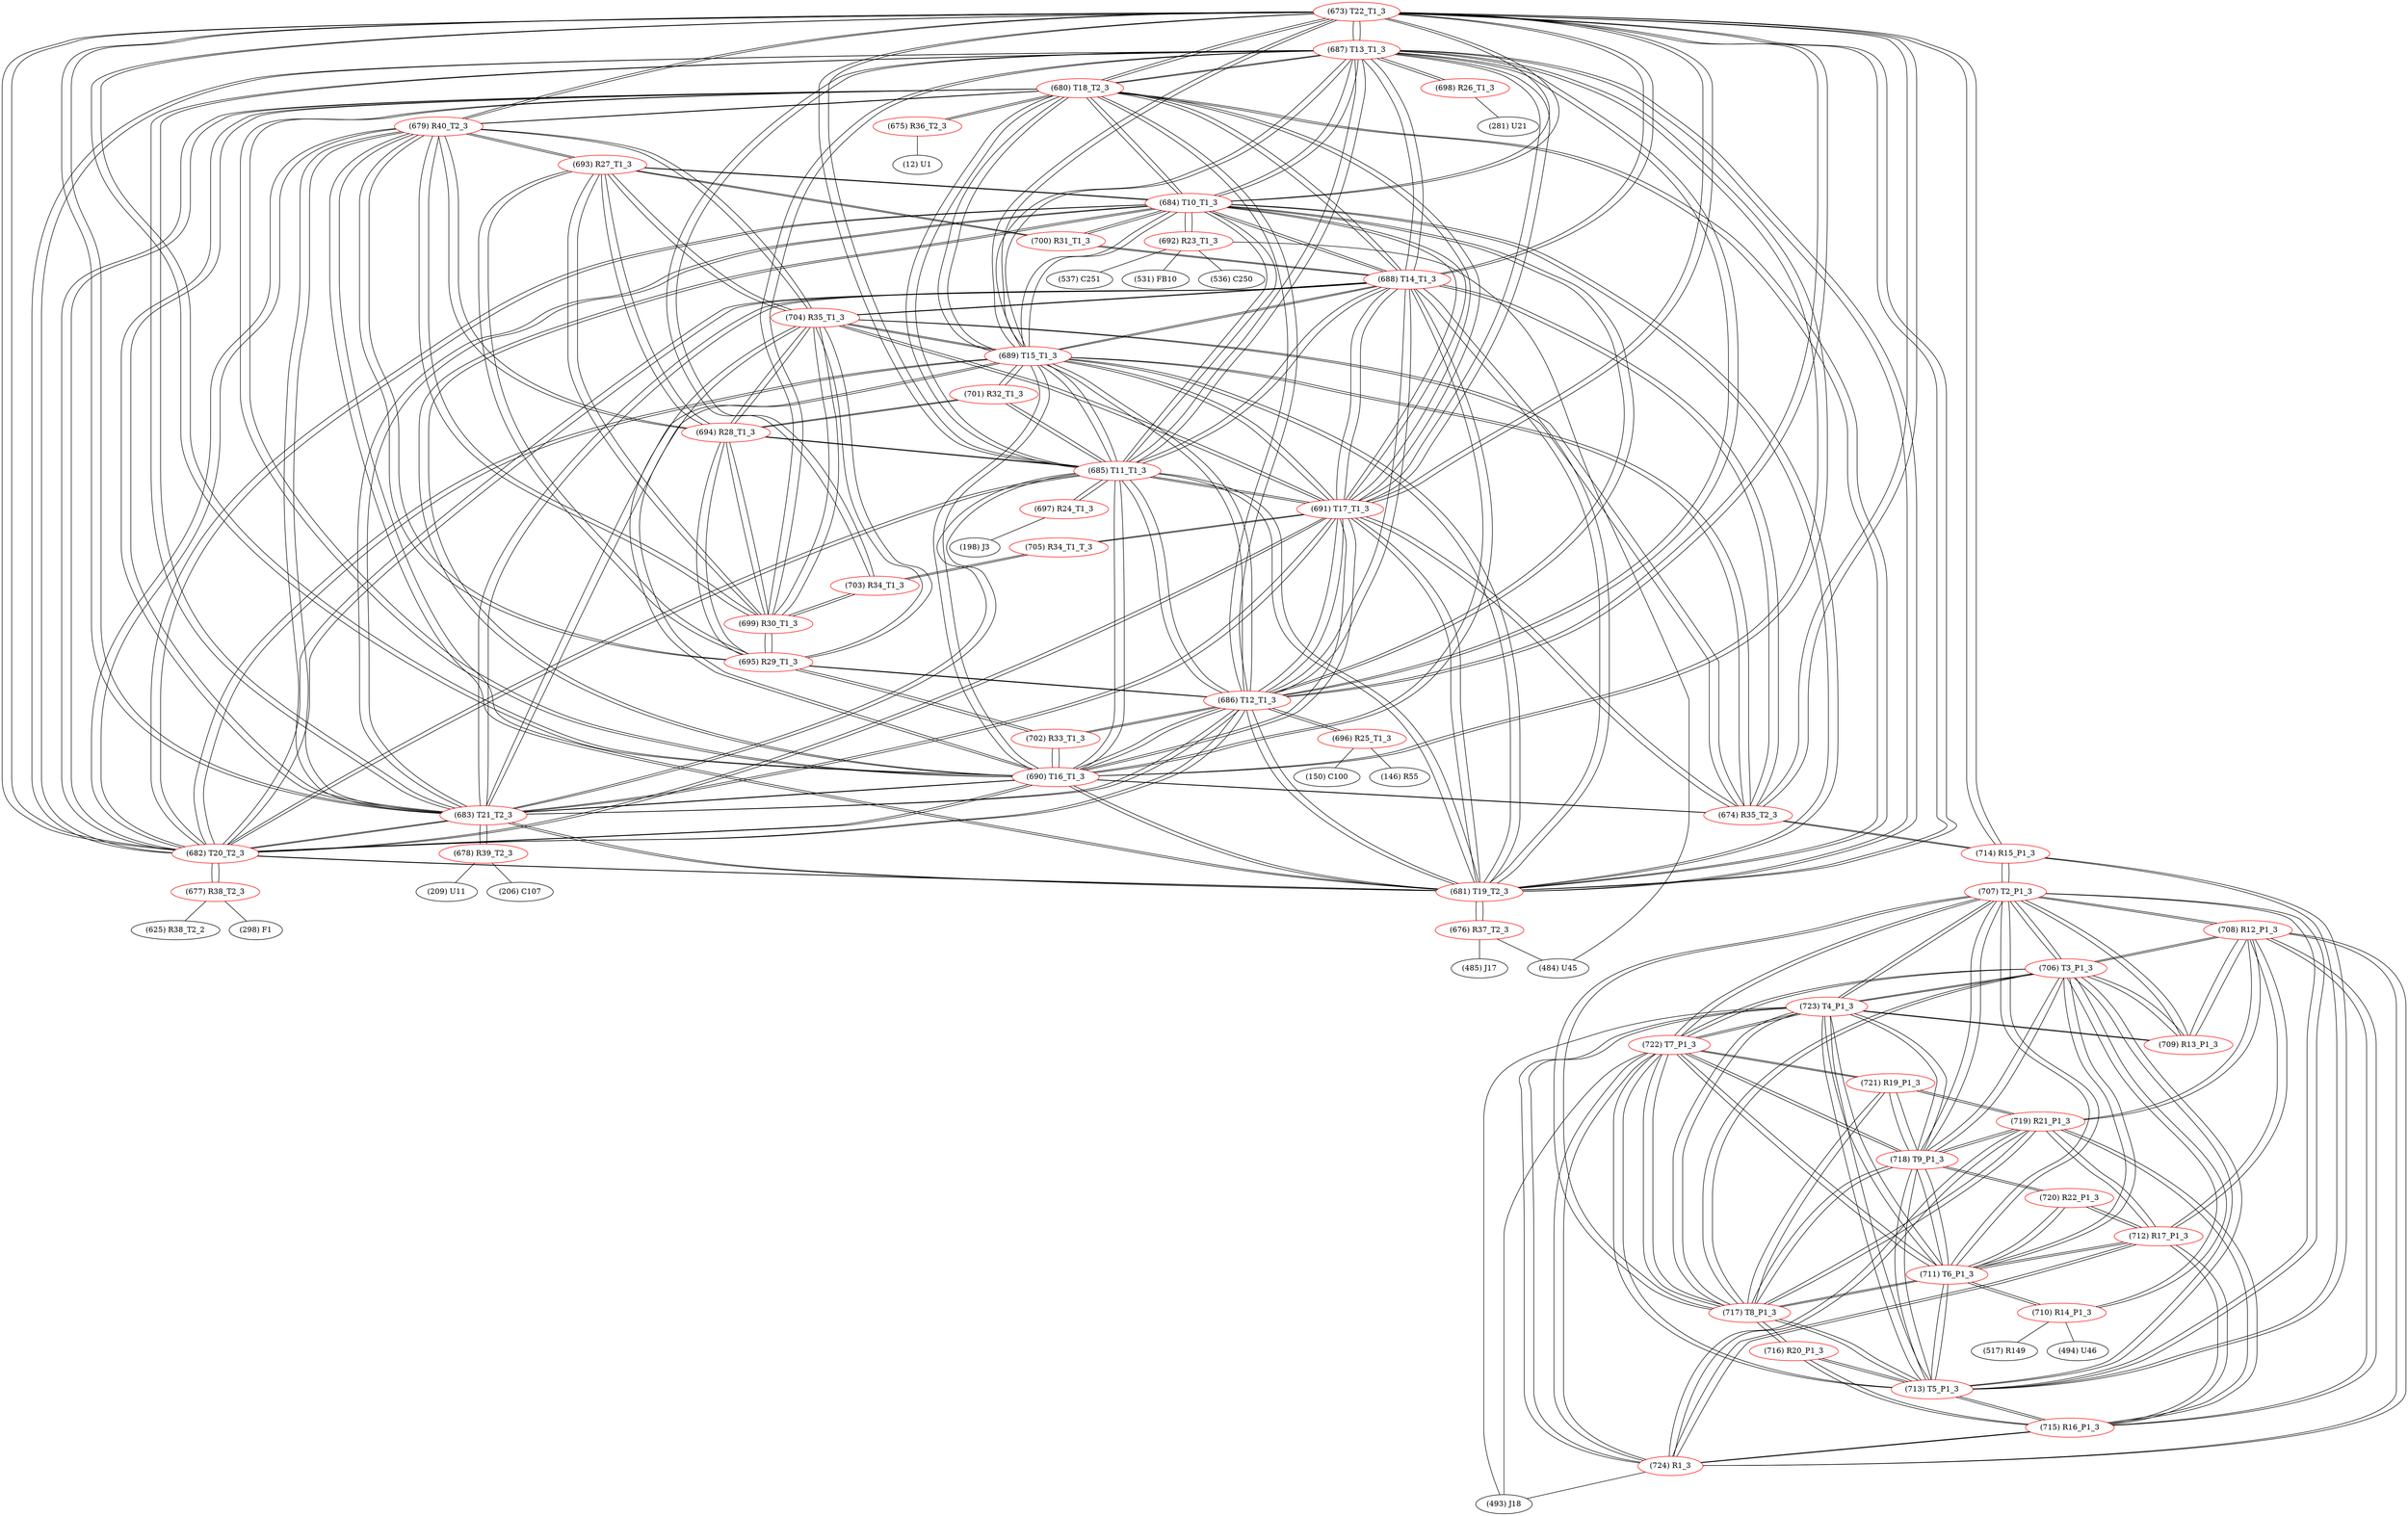 graph {
	673 [label="(673) T22_T1_3" color=red]
	687 [label="(687) T13_T1_3"]
	680 [label="(680) T18_T2_3"]
	681 [label="(681) T19_T2_3"]
	686 [label="(686) T12_T1_3"]
	689 [label="(689) T15_T1_3"]
	688 [label="(688) T14_T1_3"]
	682 [label="(682) T20_T2_3"]
	683 [label="(683) T21_T2_3"]
	685 [label="(685) T11_T1_3"]
	684 [label="(684) T10_T1_3"]
	690 [label="(690) T16_T1_3"]
	691 [label="(691) T17_T1_3"]
	679 [label="(679) R40_T2_3"]
	714 [label="(714) R15_P1_3"]
	674 [label="(674) R35_T2_3"]
	674 [label="(674) R35_T2_3" color=red]
	689 [label="(689) T15_T1_3"]
	690 [label="(690) T16_T1_3"]
	688 [label="(688) T14_T1_3"]
	691 [label="(691) T17_T1_3"]
	704 [label="(704) R35_T1_3"]
	714 [label="(714) R15_P1_3"]
	673 [label="(673) T22_T1_3"]
	675 [label="(675) R36_T2_3" color=red]
	12 [label="(12) U1"]
	680 [label="(680) T18_T2_3"]
	676 [label="(676) R37_T2_3" color=red]
	485 [label="(485) J17"]
	484 [label="(484) U45"]
	681 [label="(681) T19_T2_3"]
	677 [label="(677) R38_T2_3" color=red]
	298 [label="(298) F1"]
	625 [label="(625) R38_T2_2"]
	682 [label="(682) T20_T2_3"]
	678 [label="(678) R39_T2_3" color=red]
	209 [label="(209) U11"]
	206 [label="(206) C107"]
	683 [label="(683) T21_T2_3"]
	679 [label="(679) R40_T2_3" color=red]
	681 [label="(681) T19_T2_3"]
	682 [label="(682) T20_T2_3"]
	683 [label="(683) T21_T2_3"]
	673 [label="(673) T22_T1_3"]
	680 [label="(680) T18_T2_3"]
	695 [label="(695) R29_T1_3"]
	694 [label="(694) R28_T1_3"]
	699 [label="(699) R30_T1_3"]
	693 [label="(693) R27_T1_3"]
	704 [label="(704) R35_T1_3"]
	680 [label="(680) T18_T2_3" color=red]
	687 [label="(687) T13_T1_3"]
	681 [label="(681) T19_T2_3"]
	686 [label="(686) T12_T1_3"]
	689 [label="(689) T15_T1_3"]
	688 [label="(688) T14_T1_3"]
	682 [label="(682) T20_T2_3"]
	683 [label="(683) T21_T2_3"]
	685 [label="(685) T11_T1_3"]
	684 [label="(684) T10_T1_3"]
	673 [label="(673) T22_T1_3"]
	690 [label="(690) T16_T1_3"]
	691 [label="(691) T17_T1_3"]
	679 [label="(679) R40_T2_3"]
	675 [label="(675) R36_T2_3"]
	681 [label="(681) T19_T2_3" color=red]
	687 [label="(687) T13_T1_3"]
	680 [label="(680) T18_T2_3"]
	686 [label="(686) T12_T1_3"]
	689 [label="(689) T15_T1_3"]
	688 [label="(688) T14_T1_3"]
	682 [label="(682) T20_T2_3"]
	683 [label="(683) T21_T2_3"]
	685 [label="(685) T11_T1_3"]
	684 [label="(684) T10_T1_3"]
	673 [label="(673) T22_T1_3"]
	690 [label="(690) T16_T1_3"]
	691 [label="(691) T17_T1_3"]
	679 [label="(679) R40_T2_3"]
	676 [label="(676) R37_T2_3"]
	682 [label="(682) T20_T2_3" color=red]
	687 [label="(687) T13_T1_3"]
	680 [label="(680) T18_T2_3"]
	681 [label="(681) T19_T2_3"]
	686 [label="(686) T12_T1_3"]
	689 [label="(689) T15_T1_3"]
	688 [label="(688) T14_T1_3"]
	683 [label="(683) T21_T2_3"]
	685 [label="(685) T11_T1_3"]
	684 [label="(684) T10_T1_3"]
	673 [label="(673) T22_T1_3"]
	690 [label="(690) T16_T1_3"]
	691 [label="(691) T17_T1_3"]
	679 [label="(679) R40_T2_3"]
	677 [label="(677) R38_T2_3"]
	683 [label="(683) T21_T2_3" color=red]
	687 [label="(687) T13_T1_3"]
	680 [label="(680) T18_T2_3"]
	681 [label="(681) T19_T2_3"]
	686 [label="(686) T12_T1_3"]
	689 [label="(689) T15_T1_3"]
	688 [label="(688) T14_T1_3"]
	682 [label="(682) T20_T2_3"]
	685 [label="(685) T11_T1_3"]
	684 [label="(684) T10_T1_3"]
	673 [label="(673) T22_T1_3"]
	690 [label="(690) T16_T1_3"]
	691 [label="(691) T17_T1_3"]
	679 [label="(679) R40_T2_3"]
	678 [label="(678) R39_T2_3"]
	684 [label="(684) T10_T1_3" color=red]
	687 [label="(687) T13_T1_3"]
	680 [label="(680) T18_T2_3"]
	681 [label="(681) T19_T2_3"]
	686 [label="(686) T12_T1_3"]
	689 [label="(689) T15_T1_3"]
	688 [label="(688) T14_T1_3"]
	682 [label="(682) T20_T2_3"]
	683 [label="(683) T21_T2_3"]
	685 [label="(685) T11_T1_3"]
	673 [label="(673) T22_T1_3"]
	690 [label="(690) T16_T1_3"]
	691 [label="(691) T17_T1_3"]
	692 [label="(692) R23_T1_3"]
	693 [label="(693) R27_T1_3"]
	700 [label="(700) R31_T1_3"]
	685 [label="(685) T11_T1_3" color=red]
	687 [label="(687) T13_T1_3"]
	680 [label="(680) T18_T2_3"]
	681 [label="(681) T19_T2_3"]
	686 [label="(686) T12_T1_3"]
	689 [label="(689) T15_T1_3"]
	688 [label="(688) T14_T1_3"]
	682 [label="(682) T20_T2_3"]
	683 [label="(683) T21_T2_3"]
	684 [label="(684) T10_T1_3"]
	673 [label="(673) T22_T1_3"]
	690 [label="(690) T16_T1_3"]
	691 [label="(691) T17_T1_3"]
	697 [label="(697) R24_T1_3"]
	701 [label="(701) R32_T1_3"]
	694 [label="(694) R28_T1_3"]
	686 [label="(686) T12_T1_3" color=red]
	687 [label="(687) T13_T1_3"]
	680 [label="(680) T18_T2_3"]
	681 [label="(681) T19_T2_3"]
	689 [label="(689) T15_T1_3"]
	688 [label="(688) T14_T1_3"]
	682 [label="(682) T20_T2_3"]
	683 [label="(683) T21_T2_3"]
	685 [label="(685) T11_T1_3"]
	684 [label="(684) T10_T1_3"]
	673 [label="(673) T22_T1_3"]
	690 [label="(690) T16_T1_3"]
	691 [label="(691) T17_T1_3"]
	702 [label="(702) R33_T1_3"]
	695 [label="(695) R29_T1_3"]
	696 [label="(696) R25_T1_3"]
	687 [label="(687) T13_T1_3" color=red]
	680 [label="(680) T18_T2_3"]
	681 [label="(681) T19_T2_3"]
	686 [label="(686) T12_T1_3"]
	689 [label="(689) T15_T1_3"]
	688 [label="(688) T14_T1_3"]
	682 [label="(682) T20_T2_3"]
	683 [label="(683) T21_T2_3"]
	685 [label="(685) T11_T1_3"]
	684 [label="(684) T10_T1_3"]
	673 [label="(673) T22_T1_3"]
	690 [label="(690) T16_T1_3"]
	691 [label="(691) T17_T1_3"]
	699 [label="(699) R30_T1_3"]
	703 [label="(703) R34_T1_3"]
	698 [label="(698) R26_T1_3"]
	688 [label="(688) T14_T1_3" color=red]
	687 [label="(687) T13_T1_3"]
	680 [label="(680) T18_T2_3"]
	681 [label="(681) T19_T2_3"]
	686 [label="(686) T12_T1_3"]
	689 [label="(689) T15_T1_3"]
	682 [label="(682) T20_T2_3"]
	683 [label="(683) T21_T2_3"]
	685 [label="(685) T11_T1_3"]
	684 [label="(684) T10_T1_3"]
	673 [label="(673) T22_T1_3"]
	690 [label="(690) T16_T1_3"]
	691 [label="(691) T17_T1_3"]
	674 [label="(674) R35_T2_3"]
	704 [label="(704) R35_T1_3"]
	700 [label="(700) R31_T1_3"]
	689 [label="(689) T15_T1_3" color=red]
	687 [label="(687) T13_T1_3"]
	680 [label="(680) T18_T2_3"]
	681 [label="(681) T19_T2_3"]
	686 [label="(686) T12_T1_3"]
	688 [label="(688) T14_T1_3"]
	682 [label="(682) T20_T2_3"]
	683 [label="(683) T21_T2_3"]
	685 [label="(685) T11_T1_3"]
	684 [label="(684) T10_T1_3"]
	673 [label="(673) T22_T1_3"]
	690 [label="(690) T16_T1_3"]
	691 [label="(691) T17_T1_3"]
	674 [label="(674) R35_T2_3"]
	704 [label="(704) R35_T1_3"]
	701 [label="(701) R32_T1_3"]
	690 [label="(690) T16_T1_3" color=red]
	687 [label="(687) T13_T1_3"]
	680 [label="(680) T18_T2_3"]
	681 [label="(681) T19_T2_3"]
	686 [label="(686) T12_T1_3"]
	689 [label="(689) T15_T1_3"]
	688 [label="(688) T14_T1_3"]
	682 [label="(682) T20_T2_3"]
	683 [label="(683) T21_T2_3"]
	685 [label="(685) T11_T1_3"]
	684 [label="(684) T10_T1_3"]
	673 [label="(673) T22_T1_3"]
	691 [label="(691) T17_T1_3"]
	674 [label="(674) R35_T2_3"]
	704 [label="(704) R35_T1_3"]
	702 [label="(702) R33_T1_3"]
	691 [label="(691) T17_T1_3" color=red]
	687 [label="(687) T13_T1_3"]
	680 [label="(680) T18_T2_3"]
	681 [label="(681) T19_T2_3"]
	686 [label="(686) T12_T1_3"]
	689 [label="(689) T15_T1_3"]
	688 [label="(688) T14_T1_3"]
	682 [label="(682) T20_T2_3"]
	683 [label="(683) T21_T2_3"]
	685 [label="(685) T11_T1_3"]
	684 [label="(684) T10_T1_3"]
	673 [label="(673) T22_T1_3"]
	690 [label="(690) T16_T1_3"]
	674 [label="(674) R35_T2_3"]
	704 [label="(704) R35_T1_3"]
	705 [label="(705) R34_T1_T_3"]
	692 [label="(692) R23_T1_3" color=red]
	484 [label="(484) U45"]
	531 [label="(531) FB10"]
	536 [label="(536) C250"]
	537 [label="(537) C251"]
	684 [label="(684) T10_T1_3"]
	693 [label="(693) R27_T1_3" color=red]
	679 [label="(679) R40_T2_3"]
	695 [label="(695) R29_T1_3"]
	694 [label="(694) R28_T1_3"]
	699 [label="(699) R30_T1_3"]
	704 [label="(704) R35_T1_3"]
	684 [label="(684) T10_T1_3"]
	700 [label="(700) R31_T1_3"]
	694 [label="(694) R28_T1_3" color=red]
	679 [label="(679) R40_T2_3"]
	695 [label="(695) R29_T1_3"]
	699 [label="(699) R30_T1_3"]
	693 [label="(693) R27_T1_3"]
	704 [label="(704) R35_T1_3"]
	701 [label="(701) R32_T1_3"]
	685 [label="(685) T11_T1_3"]
	695 [label="(695) R29_T1_3" color=red]
	679 [label="(679) R40_T2_3"]
	694 [label="(694) R28_T1_3"]
	699 [label="(699) R30_T1_3"]
	693 [label="(693) R27_T1_3"]
	704 [label="(704) R35_T1_3"]
	702 [label="(702) R33_T1_3"]
	686 [label="(686) T12_T1_3"]
	696 [label="(696) R25_T1_3" color=red]
	150 [label="(150) C100"]
	146 [label="(146) R55"]
	686 [label="(686) T12_T1_3"]
	697 [label="(697) R24_T1_3" color=red]
	198 [label="(198) J3"]
	685 [label="(685) T11_T1_3"]
	698 [label="(698) R26_T1_3" color=red]
	281 [label="(281) U21"]
	687 [label="(687) T13_T1_3"]
	699 [label="(699) R30_T1_3" color=red]
	679 [label="(679) R40_T2_3"]
	695 [label="(695) R29_T1_3"]
	694 [label="(694) R28_T1_3"]
	693 [label="(693) R27_T1_3"]
	704 [label="(704) R35_T1_3"]
	703 [label="(703) R34_T1_3"]
	687 [label="(687) T13_T1_3"]
	700 [label="(700) R31_T1_3" color=red]
	693 [label="(693) R27_T1_3"]
	684 [label="(684) T10_T1_3"]
	688 [label="(688) T14_T1_3"]
	701 [label="(701) R32_T1_3" color=red]
	689 [label="(689) T15_T1_3"]
	685 [label="(685) T11_T1_3"]
	694 [label="(694) R28_T1_3"]
	702 [label="(702) R33_T1_3" color=red]
	690 [label="(690) T16_T1_3"]
	686 [label="(686) T12_T1_3"]
	695 [label="(695) R29_T1_3"]
	703 [label="(703) R34_T1_3" color=red]
	699 [label="(699) R30_T1_3"]
	687 [label="(687) T13_T1_3"]
	705 [label="(705) R34_T1_T_3"]
	704 [label="(704) R35_T1_3" color=red]
	689 [label="(689) T15_T1_3"]
	690 [label="(690) T16_T1_3"]
	688 [label="(688) T14_T1_3"]
	691 [label="(691) T17_T1_3"]
	674 [label="(674) R35_T2_3"]
	679 [label="(679) R40_T2_3"]
	695 [label="(695) R29_T1_3"]
	694 [label="(694) R28_T1_3"]
	699 [label="(699) R30_T1_3"]
	693 [label="(693) R27_T1_3"]
	705 [label="(705) R34_T1_T_3" color=red]
	691 [label="(691) T17_T1_3"]
	703 [label="(703) R34_T1_3"]
	706 [label="(706) T3_P1_3" color=red]
	723 [label="(723) T4_P1_3"]
	722 [label="(722) T7_P1_3"]
	713 [label="(713) T5_P1_3"]
	718 [label="(718) T9_P1_3"]
	717 [label="(717) T8_P1_3"]
	711 [label="(711) T6_P1_3"]
	707 [label="(707) T2_P1_3"]
	710 [label="(710) R14_P1_3"]
	709 [label="(709) R13_P1_3"]
	708 [label="(708) R12_P1_3"]
	707 [label="(707) T2_P1_3" color=red]
	706 [label="(706) T3_P1_3"]
	723 [label="(723) T4_P1_3"]
	722 [label="(722) T7_P1_3"]
	713 [label="(713) T5_P1_3"]
	718 [label="(718) T9_P1_3"]
	717 [label="(717) T8_P1_3"]
	711 [label="(711) T6_P1_3"]
	709 [label="(709) R13_P1_3"]
	708 [label="(708) R12_P1_3"]
	714 [label="(714) R15_P1_3"]
	708 [label="(708) R12_P1_3" color=red]
	719 [label="(719) R21_P1_3"]
	715 [label="(715) R16_P1_3"]
	712 [label="(712) R17_P1_3"]
	724 [label="(724) R1_3"]
	709 [label="(709) R13_P1_3"]
	706 [label="(706) T3_P1_3"]
	707 [label="(707) T2_P1_3"]
	709 [label="(709) R13_P1_3" color=red]
	723 [label="(723) T4_P1_3"]
	706 [label="(706) T3_P1_3"]
	708 [label="(708) R12_P1_3"]
	707 [label="(707) T2_P1_3"]
	710 [label="(710) R14_P1_3" color=red]
	517 [label="(517) R149"]
	494 [label="(494) U46"]
	706 [label="(706) T3_P1_3"]
	711 [label="(711) T6_P1_3"]
	711 [label="(711) T6_P1_3" color=red]
	706 [label="(706) T3_P1_3"]
	723 [label="(723) T4_P1_3"]
	722 [label="(722) T7_P1_3"]
	713 [label="(713) T5_P1_3"]
	718 [label="(718) T9_P1_3"]
	717 [label="(717) T8_P1_3"]
	707 [label="(707) T2_P1_3"]
	710 [label="(710) R14_P1_3"]
	720 [label="(720) R22_P1_3"]
	712 [label="(712) R17_P1_3"]
	712 [label="(712) R17_P1_3" color=red]
	719 [label="(719) R21_P1_3"]
	715 [label="(715) R16_P1_3"]
	708 [label="(708) R12_P1_3"]
	724 [label="(724) R1_3"]
	720 [label="(720) R22_P1_3"]
	711 [label="(711) T6_P1_3"]
	713 [label="(713) T5_P1_3" color=red]
	706 [label="(706) T3_P1_3"]
	723 [label="(723) T4_P1_3"]
	722 [label="(722) T7_P1_3"]
	718 [label="(718) T9_P1_3"]
	717 [label="(717) T8_P1_3"]
	711 [label="(711) T6_P1_3"]
	707 [label="(707) T2_P1_3"]
	714 [label="(714) R15_P1_3"]
	715 [label="(715) R16_P1_3"]
	716 [label="(716) R20_P1_3"]
	714 [label="(714) R15_P1_3" color=red]
	673 [label="(673) T22_T1_3"]
	674 [label="(674) R35_T2_3"]
	707 [label="(707) T2_P1_3"]
	713 [label="(713) T5_P1_3"]
	715 [label="(715) R16_P1_3" color=red]
	719 [label="(719) R21_P1_3"]
	708 [label="(708) R12_P1_3"]
	712 [label="(712) R17_P1_3"]
	724 [label="(724) R1_3"]
	713 [label="(713) T5_P1_3"]
	716 [label="(716) R20_P1_3"]
	716 [label="(716) R20_P1_3" color=red]
	717 [label="(717) T8_P1_3"]
	715 [label="(715) R16_P1_3"]
	713 [label="(713) T5_P1_3"]
	717 [label="(717) T8_P1_3" color=red]
	706 [label="(706) T3_P1_3"]
	723 [label="(723) T4_P1_3"]
	722 [label="(722) T7_P1_3"]
	713 [label="(713) T5_P1_3"]
	718 [label="(718) T9_P1_3"]
	711 [label="(711) T6_P1_3"]
	707 [label="(707) T2_P1_3"]
	719 [label="(719) R21_P1_3"]
	721 [label="(721) R19_P1_3"]
	716 [label="(716) R20_P1_3"]
	718 [label="(718) T9_P1_3" color=red]
	720 [label="(720) R22_P1_3"]
	706 [label="(706) T3_P1_3"]
	723 [label="(723) T4_P1_3"]
	722 [label="(722) T7_P1_3"]
	713 [label="(713) T5_P1_3"]
	717 [label="(717) T8_P1_3"]
	711 [label="(711) T6_P1_3"]
	707 [label="(707) T2_P1_3"]
	719 [label="(719) R21_P1_3"]
	721 [label="(721) R19_P1_3"]
	719 [label="(719) R21_P1_3" color=red]
	715 [label="(715) R16_P1_3"]
	708 [label="(708) R12_P1_3"]
	712 [label="(712) R17_P1_3"]
	724 [label="(724) R1_3"]
	718 [label="(718) T9_P1_3"]
	717 [label="(717) T8_P1_3"]
	721 [label="(721) R19_P1_3"]
	720 [label="(720) R22_P1_3" color=red]
	718 [label="(718) T9_P1_3"]
	711 [label="(711) T6_P1_3"]
	712 [label="(712) R17_P1_3"]
	721 [label="(721) R19_P1_3" color=red]
	718 [label="(718) T9_P1_3"]
	719 [label="(719) R21_P1_3"]
	717 [label="(717) T8_P1_3"]
	722 [label="(722) T7_P1_3"]
	722 [label="(722) T7_P1_3" color=red]
	706 [label="(706) T3_P1_3"]
	723 [label="(723) T4_P1_3"]
	713 [label="(713) T5_P1_3"]
	718 [label="(718) T9_P1_3"]
	717 [label="(717) T8_P1_3"]
	711 [label="(711) T6_P1_3"]
	707 [label="(707) T2_P1_3"]
	724 [label="(724) R1_3"]
	493 [label="(493) J18"]
	721 [label="(721) R19_P1_3"]
	723 [label="(723) T4_P1_3" color=red]
	706 [label="(706) T3_P1_3"]
	722 [label="(722) T7_P1_3"]
	713 [label="(713) T5_P1_3"]
	718 [label="(718) T9_P1_3"]
	717 [label="(717) T8_P1_3"]
	711 [label="(711) T6_P1_3"]
	707 [label="(707) T2_P1_3"]
	709 [label="(709) R13_P1_3"]
	724 [label="(724) R1_3"]
	493 [label="(493) J18"]
	724 [label="(724) R1_3" color=red]
	723 [label="(723) T4_P1_3"]
	722 [label="(722) T7_P1_3"]
	493 [label="(493) J18"]
	719 [label="(719) R21_P1_3"]
	715 [label="(715) R16_P1_3"]
	708 [label="(708) R12_P1_3"]
	712 [label="(712) R17_P1_3"]
	673 -- 687
	673 -- 680
	673 -- 681
	673 -- 686
	673 -- 689
	673 -- 688
	673 -- 682
	673 -- 683
	673 -- 685
	673 -- 684
	673 -- 690
	673 -- 691
	673 -- 679
	673 -- 714
	673 -- 674
	674 -- 689
	674 -- 690
	674 -- 688
	674 -- 691
	674 -- 704
	674 -- 714
	674 -- 673
	675 -- 12
	675 -- 680
	676 -- 485
	676 -- 484
	676 -- 681
	677 -- 298
	677 -- 625
	677 -- 682
	678 -- 209
	678 -- 206
	678 -- 683
	679 -- 681
	679 -- 682
	679 -- 683
	679 -- 673
	679 -- 680
	679 -- 695
	679 -- 694
	679 -- 699
	679 -- 693
	679 -- 704
	680 -- 687
	680 -- 681
	680 -- 686
	680 -- 689
	680 -- 688
	680 -- 682
	680 -- 683
	680 -- 685
	680 -- 684
	680 -- 673
	680 -- 690
	680 -- 691
	680 -- 679
	680 -- 675
	681 -- 687
	681 -- 680
	681 -- 686
	681 -- 689
	681 -- 688
	681 -- 682
	681 -- 683
	681 -- 685
	681 -- 684
	681 -- 673
	681 -- 690
	681 -- 691
	681 -- 679
	681 -- 676
	682 -- 687
	682 -- 680
	682 -- 681
	682 -- 686
	682 -- 689
	682 -- 688
	682 -- 683
	682 -- 685
	682 -- 684
	682 -- 673
	682 -- 690
	682 -- 691
	682 -- 679
	682 -- 677
	683 -- 687
	683 -- 680
	683 -- 681
	683 -- 686
	683 -- 689
	683 -- 688
	683 -- 682
	683 -- 685
	683 -- 684
	683 -- 673
	683 -- 690
	683 -- 691
	683 -- 679
	683 -- 678
	684 -- 687
	684 -- 680
	684 -- 681
	684 -- 686
	684 -- 689
	684 -- 688
	684 -- 682
	684 -- 683
	684 -- 685
	684 -- 673
	684 -- 690
	684 -- 691
	684 -- 692
	684 -- 693
	684 -- 700
	685 -- 687
	685 -- 680
	685 -- 681
	685 -- 686
	685 -- 689
	685 -- 688
	685 -- 682
	685 -- 683
	685 -- 684
	685 -- 673
	685 -- 690
	685 -- 691
	685 -- 697
	685 -- 701
	685 -- 694
	686 -- 687
	686 -- 680
	686 -- 681
	686 -- 689
	686 -- 688
	686 -- 682
	686 -- 683
	686 -- 685
	686 -- 684
	686 -- 673
	686 -- 690
	686 -- 691
	686 -- 702
	686 -- 695
	686 -- 696
	687 -- 680
	687 -- 681
	687 -- 686
	687 -- 689
	687 -- 688
	687 -- 682
	687 -- 683
	687 -- 685
	687 -- 684
	687 -- 673
	687 -- 690
	687 -- 691
	687 -- 699
	687 -- 703
	687 -- 698
	688 -- 687
	688 -- 680
	688 -- 681
	688 -- 686
	688 -- 689
	688 -- 682
	688 -- 683
	688 -- 685
	688 -- 684
	688 -- 673
	688 -- 690
	688 -- 691
	688 -- 674
	688 -- 704
	688 -- 700
	689 -- 687
	689 -- 680
	689 -- 681
	689 -- 686
	689 -- 688
	689 -- 682
	689 -- 683
	689 -- 685
	689 -- 684
	689 -- 673
	689 -- 690
	689 -- 691
	689 -- 674
	689 -- 704
	689 -- 701
	690 -- 687
	690 -- 680
	690 -- 681
	690 -- 686
	690 -- 689
	690 -- 688
	690 -- 682
	690 -- 683
	690 -- 685
	690 -- 684
	690 -- 673
	690 -- 691
	690 -- 674
	690 -- 704
	690 -- 702
	691 -- 687
	691 -- 680
	691 -- 681
	691 -- 686
	691 -- 689
	691 -- 688
	691 -- 682
	691 -- 683
	691 -- 685
	691 -- 684
	691 -- 673
	691 -- 690
	691 -- 674
	691 -- 704
	691 -- 705
	692 -- 484
	692 -- 531
	692 -- 536
	692 -- 537
	692 -- 684
	693 -- 679
	693 -- 695
	693 -- 694
	693 -- 699
	693 -- 704
	693 -- 684
	693 -- 700
	694 -- 679
	694 -- 695
	694 -- 699
	694 -- 693
	694 -- 704
	694 -- 701
	694 -- 685
	695 -- 679
	695 -- 694
	695 -- 699
	695 -- 693
	695 -- 704
	695 -- 702
	695 -- 686
	696 -- 150
	696 -- 146
	696 -- 686
	697 -- 198
	697 -- 685
	698 -- 281
	698 -- 687
	699 -- 679
	699 -- 695
	699 -- 694
	699 -- 693
	699 -- 704
	699 -- 703
	699 -- 687
	700 -- 693
	700 -- 684
	700 -- 688
	701 -- 689
	701 -- 685
	701 -- 694
	702 -- 690
	702 -- 686
	702 -- 695
	703 -- 699
	703 -- 687
	703 -- 705
	704 -- 689
	704 -- 690
	704 -- 688
	704 -- 691
	704 -- 674
	704 -- 679
	704 -- 695
	704 -- 694
	704 -- 699
	704 -- 693
	705 -- 691
	705 -- 703
	706 -- 723
	706 -- 722
	706 -- 713
	706 -- 718
	706 -- 717
	706 -- 711
	706 -- 707
	706 -- 710
	706 -- 709
	706 -- 708
	707 -- 706
	707 -- 723
	707 -- 722
	707 -- 713
	707 -- 718
	707 -- 717
	707 -- 711
	707 -- 709
	707 -- 708
	707 -- 714
	708 -- 719
	708 -- 715
	708 -- 712
	708 -- 724
	708 -- 709
	708 -- 706
	708 -- 707
	709 -- 723
	709 -- 706
	709 -- 708
	709 -- 707
	710 -- 517
	710 -- 494
	710 -- 706
	710 -- 711
	711 -- 706
	711 -- 723
	711 -- 722
	711 -- 713
	711 -- 718
	711 -- 717
	711 -- 707
	711 -- 710
	711 -- 720
	711 -- 712
	712 -- 719
	712 -- 715
	712 -- 708
	712 -- 724
	712 -- 720
	712 -- 711
	713 -- 706
	713 -- 723
	713 -- 722
	713 -- 718
	713 -- 717
	713 -- 711
	713 -- 707
	713 -- 714
	713 -- 715
	713 -- 716
	714 -- 673
	714 -- 674
	714 -- 707
	714 -- 713
	715 -- 719
	715 -- 708
	715 -- 712
	715 -- 724
	715 -- 713
	715 -- 716
	716 -- 717
	716 -- 715
	716 -- 713
	717 -- 706
	717 -- 723
	717 -- 722
	717 -- 713
	717 -- 718
	717 -- 711
	717 -- 707
	717 -- 719
	717 -- 721
	717 -- 716
	718 -- 720
	718 -- 706
	718 -- 723
	718 -- 722
	718 -- 713
	718 -- 717
	718 -- 711
	718 -- 707
	718 -- 719
	718 -- 721
	719 -- 715
	719 -- 708
	719 -- 712
	719 -- 724
	719 -- 718
	719 -- 717
	719 -- 721
	720 -- 718
	720 -- 711
	720 -- 712
	721 -- 718
	721 -- 719
	721 -- 717
	721 -- 722
	722 -- 706
	722 -- 723
	722 -- 713
	722 -- 718
	722 -- 717
	722 -- 711
	722 -- 707
	722 -- 724
	722 -- 493
	722 -- 721
	723 -- 706
	723 -- 722
	723 -- 713
	723 -- 718
	723 -- 717
	723 -- 711
	723 -- 707
	723 -- 709
	723 -- 724
	723 -- 493
	724 -- 723
	724 -- 722
	724 -- 493
	724 -- 719
	724 -- 715
	724 -- 708
	724 -- 712
}